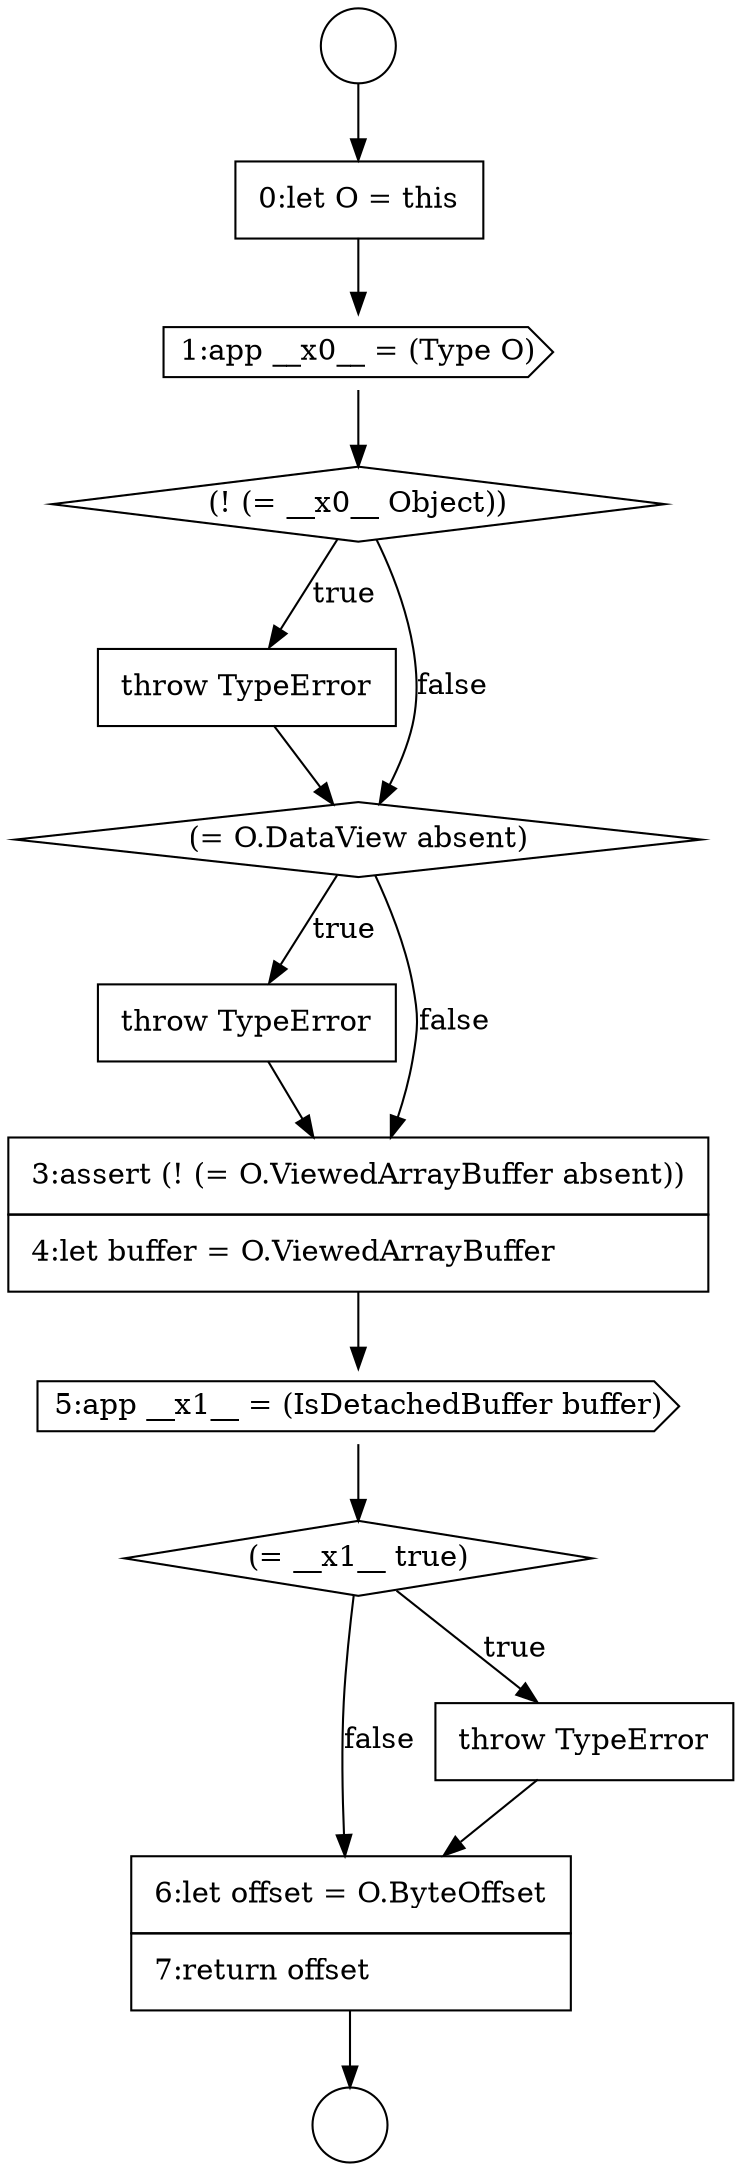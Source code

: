 digraph {
  node15727 [shape=none, margin=0, label=<<font color="black">
    <table border="0" cellborder="1" cellspacing="0" cellpadding="10">
      <tr><td align="left">throw TypeError</td></tr>
    </table>
  </font>> color="black" fillcolor="white" style=filled]
  node15734 [shape=none, margin=0, label=<<font color="black">
    <table border="0" cellborder="1" cellspacing="0" cellpadding="10">
      <tr><td align="left">6:let offset = O.ByteOffset</td></tr>
      <tr><td align="left">7:return offset</td></tr>
    </table>
  </font>> color="black" fillcolor="white" style=filled]
  node15724 [shape=none, margin=0, label=<<font color="black">
    <table border="0" cellborder="1" cellspacing="0" cellpadding="10">
      <tr><td align="left">0:let O = this</td></tr>
    </table>
  </font>> color="black" fillcolor="white" style=filled]
  node15729 [shape=none, margin=0, label=<<font color="black">
    <table border="0" cellborder="1" cellspacing="0" cellpadding="10">
      <tr><td align="left">throw TypeError</td></tr>
    </table>
  </font>> color="black" fillcolor="white" style=filled]
  node15728 [shape=diamond, label=<<font color="black">(= O.DataView absent)</font>> color="black" fillcolor="white" style=filled]
  node15733 [shape=none, margin=0, label=<<font color="black">
    <table border="0" cellborder="1" cellspacing="0" cellpadding="10">
      <tr><td align="left">throw TypeError</td></tr>
    </table>
  </font>> color="black" fillcolor="white" style=filled]
  node15725 [shape=cds, label=<<font color="black">1:app __x0__ = (Type O)</font>> color="black" fillcolor="white" style=filled]
  node15731 [shape=cds, label=<<font color="black">5:app __x1__ = (IsDetachedBuffer buffer)</font>> color="black" fillcolor="white" style=filled]
  node15726 [shape=diamond, label=<<font color="black">(! (= __x0__ Object))</font>> color="black" fillcolor="white" style=filled]
  node15732 [shape=diamond, label=<<font color="black">(= __x1__ true)</font>> color="black" fillcolor="white" style=filled]
  node15722 [shape=circle label=" " color="black" fillcolor="white" style=filled]
  node15723 [shape=circle label=" " color="black" fillcolor="white" style=filled]
  node15730 [shape=none, margin=0, label=<<font color="black">
    <table border="0" cellborder="1" cellspacing="0" cellpadding="10">
      <tr><td align="left">3:assert (! (= O.ViewedArrayBuffer absent))</td></tr>
      <tr><td align="left">4:let buffer = O.ViewedArrayBuffer</td></tr>
    </table>
  </font>> color="black" fillcolor="white" style=filled]
  node15731 -> node15732 [ color="black"]
  node15732 -> node15733 [label=<<font color="black">true</font>> color="black"]
  node15732 -> node15734 [label=<<font color="black">false</font>> color="black"]
  node15725 -> node15726 [ color="black"]
  node15733 -> node15734 [ color="black"]
  node15734 -> node15723 [ color="black"]
  node15722 -> node15724 [ color="black"]
  node15728 -> node15729 [label=<<font color="black">true</font>> color="black"]
  node15728 -> node15730 [label=<<font color="black">false</font>> color="black"]
  node15727 -> node15728 [ color="black"]
  node15730 -> node15731 [ color="black"]
  node15726 -> node15727 [label=<<font color="black">true</font>> color="black"]
  node15726 -> node15728 [label=<<font color="black">false</font>> color="black"]
  node15724 -> node15725 [ color="black"]
  node15729 -> node15730 [ color="black"]
}
